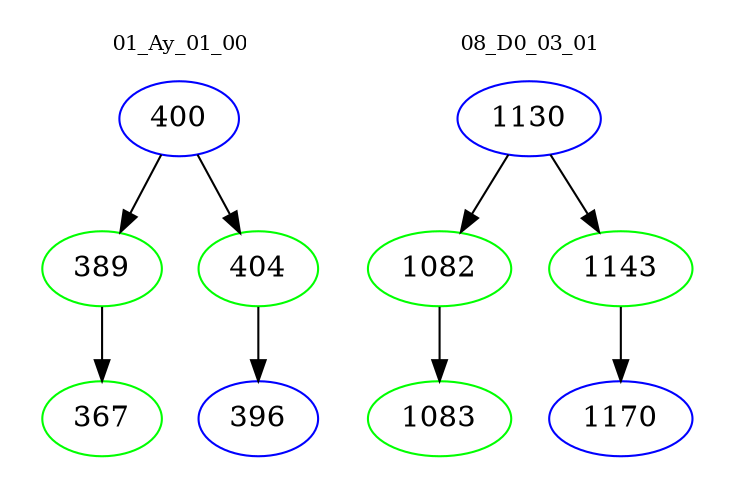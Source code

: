 digraph{
subgraph cluster_0 {
color = white
label = "01_Ay_01_00";
fontsize=10;
T0_400 [label="400", color="blue"]
T0_400 -> T0_389 [color="black"]
T0_389 [label="389", color="green"]
T0_389 -> T0_367 [color="black"]
T0_367 [label="367", color="green"]
T0_400 -> T0_404 [color="black"]
T0_404 [label="404", color="green"]
T0_404 -> T0_396 [color="black"]
T0_396 [label="396", color="blue"]
}
subgraph cluster_1 {
color = white
label = "08_D0_03_01";
fontsize=10;
T1_1130 [label="1130", color="blue"]
T1_1130 -> T1_1082 [color="black"]
T1_1082 [label="1082", color="green"]
T1_1082 -> T1_1083 [color="black"]
T1_1083 [label="1083", color="green"]
T1_1130 -> T1_1143 [color="black"]
T1_1143 [label="1143", color="green"]
T1_1143 -> T1_1170 [color="black"]
T1_1170 [label="1170", color="blue"]
}
}
